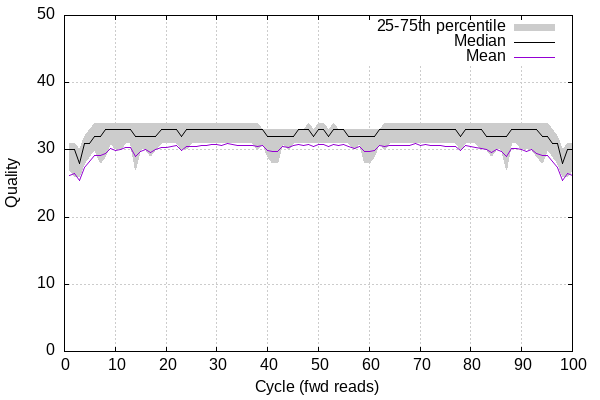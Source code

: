 
            set terminal png size 600,400 truecolor
            set output "frag.genome/quals2.png"
            set grid xtics ytics y2tics back lc rgb "#cccccc"
            set multiplot
            
            set yrange [0:50]
            set ylabel "Quality"
            set xlabel "Cycle (fwd reads)"
            plot '-' using 1:2:3 with filledcurve lt 1 lc rgb "#cccccc" t '25-75th percentile' , '-' using 1:2 with lines lc rgb "#000000" t 'Median', '-' using 1:2 with lines lt 1 t 'Mean'
        1	27	31
2	26	31
3	26	30
4	28	32
5	29	33
6	30	34
7	28	34
8	29	34
9	31	34
10	30	34
11	30	34
12	31	34
13	31	34
14	27	34
15	30	34
16	30	34
17	29	34
18	30	34
19	31	34
20	31	34
21	31	34
22	31	34
23	30	34
24	30	34
25	31	34
26	31	34
27	31	34
28	31	34
29	31	34
30	31	34
31	31	34
32	31	34
33	31	34
34	31	34
35	31	34
36	31	34
37	31	34
38	30	34
39	31	33
40	29	33
41	28	33
42	28	33
43	31	33
44	30	33
45	31	33
46	31	33
47	31	33
48	31	34
49	31	33
50	31	34
51	31	34
52	31	33
53	31	34
54	31	33
55	31	33
56	31	33
57	30	33
58	31	33
59	28	33
60	28	33
61	29	33
62	31	33
63	30	34
64	31	34
65	31	34
66	31	34
67	31	34
68	31	34
69	31	34
70	31	34
71	31	34
72	31	34
73	31	34
74	31	34
75	31	34
76	31	34
77	31	34
78	30	34
79	31	34
80	31	34
81	31	34
82	30	34
83	30	34
84	29	34
85	30	34
86	30	34
87	27	34
88	31	34
89	31	34
90	30	34
91	30	34
92	30	34
93	29	34
94	28	34
95	30	34
96	29	33
97	28	32
98	26	30
99	26	31
100	27	31
end
1	30
2	30
3	28
4	31
5	31
6	32
7	32
8	33
9	33
10	33
11	33
12	33
13	33
14	32
15	32
16	32
17	32
18	32
19	33
20	33
21	33
22	33
23	32
24	33
25	33
26	33
27	33
28	33
29	33
30	33
31	33
32	33
33	33
34	33
35	33
36	33
37	33
38	33
39	33
40	32
41	32
42	32
43	32
44	32
45	32
46	33
47	33
48	33
49	32
50	33
51	33
52	32
53	33
54	33
55	33
56	32
57	32
58	32
59	32
60	32
61	32
62	33
63	33
64	33
65	33
66	33
67	33
68	33
69	33
70	33
71	33
72	33
73	33
74	33
75	33
76	33
77	33
78	32
79	33
80	33
81	33
82	33
83	32
84	32
85	32
86	32
87	32
88	33
89	33
90	33
91	33
92	33
93	33
94	32
95	32
96	31
97	31
98	28
99	30
100	30
end
1	26.18
2	26.42
3	25.42
4	27.34
5	28.31
6	29.24
7	29.17
8	29.52
9	30.14
10	29.85
11	30.09
12	30.30
13	30.33
14	29.06
15	29.79
16	30.05
17	29.64
18	30.12
19	30.31
20	30.41
21	30.52
22	30.66
23	29.92
24	30.56
25	30.53
26	30.51
27	30.62
28	30.61
29	30.73
30	30.83
31	30.69
32	30.96
33	30.75
34	30.71
35	30.69
36	30.69
37	30.70
38	30.48
39	30.66
40	29.95
41	29.76
42	29.77
43	30.49
44	30.31
45	30.59
46	30.74
47	30.61
48	30.81
49	30.51
50	30.74
51	30.73
52	30.49
53	30.81
54	30.63
55	30.73
56	30.58
57	30.28
58	30.47
59	29.73
60	29.74
61	29.92
62	30.63
63	30.47
64	30.68
65	30.63
66	30.66
67	30.67
68	30.70
69	30.93
70	30.67
71	30.80
72	30.70
73	30.59
74	30.59
75	30.47
76	30.53
77	30.55
78	29.91
79	30.62
80	30.47
81	30.35
82	30.28
83	30.10
84	29.57
85	30.04
86	29.75
87	29.02
88	30.28
89	30.27
90	30.02
91	29.79
92	30.11
93	29.50
94	29.11
95	29.18
96	28.26
97	27.32
98	25.43
99	26.43
100	26.16
end
